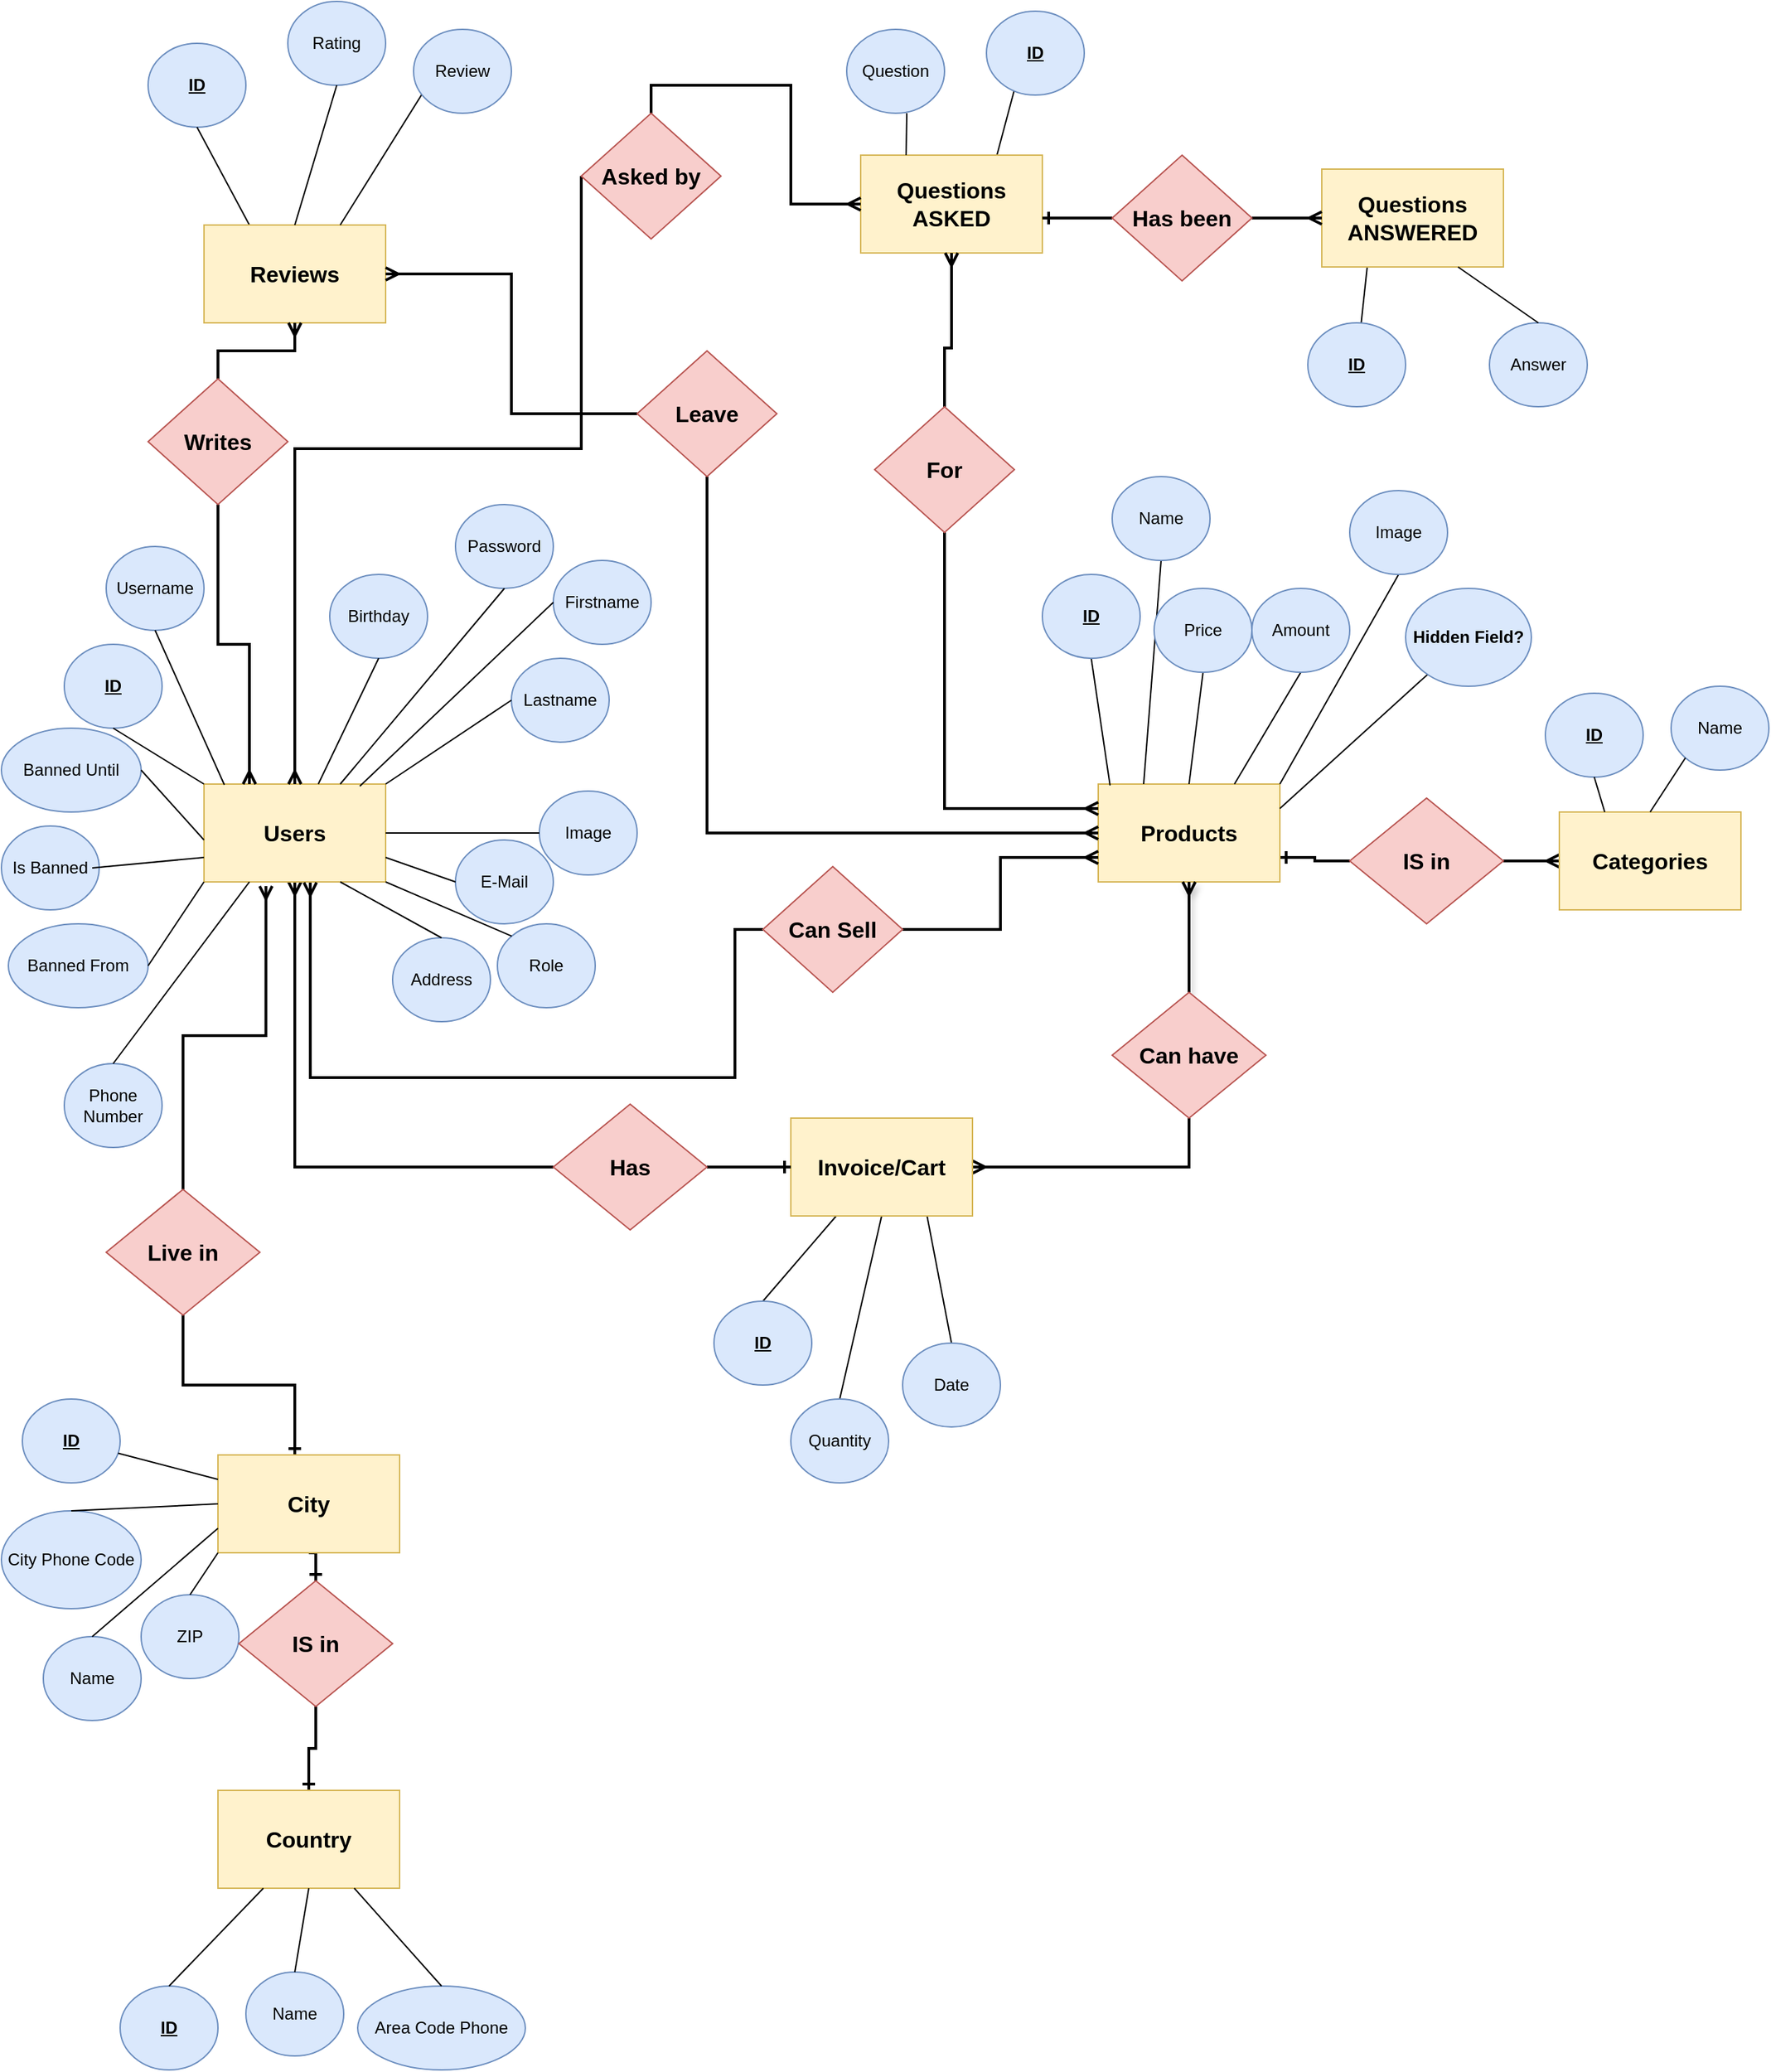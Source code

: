 <mxfile version="14.9.4" type="device"><diagram id="OfdsopJOE1xYQ-de63HS" name="Page-1"><mxGraphModel dx="1185" dy="1492" grid="1" gridSize="10" guides="1" tooltips="1" connect="1" arrows="1" fold="1" page="1" pageScale="1" pageWidth="1169" pageHeight="827" math="0" shadow="0"><root><mxCell id="0"/><mxCell id="1" parent="0"/><mxCell id="WjGkY8OrTA2RyoH319nx-94" style="edgeStyle=orthogonalEdgeStyle;rounded=0;orthogonalLoop=1;jettySize=auto;html=1;exitX=0.5;exitY=1;exitDx=0;exitDy=0;entryX=0;entryY=0.5;entryDx=0;entryDy=0;endArrow=none;endFill=0;strokeWidth=2;shadow=0;startArrow=ERmany;startFill=0;" edge="1" parent="1" source="WjGkY8OrTA2RyoH319nx-1" target="WjGkY8OrTA2RyoH319nx-93"><mxGeometry relative="1" as="geometry"/></mxCell><mxCell id="WjGkY8OrTA2RyoH319nx-1" value="&lt;b&gt;&lt;font style=&quot;font-size: 16px&quot;&gt;Users&lt;/font&gt;&lt;/b&gt;" style="whiteSpace=wrap;html=1;align=center;fillColor=#fff2cc;strokeColor=#d6b656;" vertex="1" parent="1"><mxGeometry x="150" y="140" width="130" height="70" as="geometry"/></mxCell><mxCell id="WjGkY8OrTA2RyoH319nx-2" value="&lt;u&gt;&lt;b&gt;ID&lt;/b&gt;&lt;/u&gt;" style="ellipse;whiteSpace=wrap;html=1;align=center;fillColor=#dae8fc;strokeColor=#6c8ebf;" vertex="1" parent="1"><mxGeometry x="50" y="40" width="70" height="60" as="geometry"/></mxCell><mxCell id="WjGkY8OrTA2RyoH319nx-3" value="Username" style="ellipse;whiteSpace=wrap;html=1;align=center;fillColor=#dae8fc;strokeColor=#6c8ebf;" vertex="1" parent="1"><mxGeometry x="80" y="-30" width="70" height="60" as="geometry"/></mxCell><mxCell id="WjGkY8OrTA2RyoH319nx-4" value="Firstname" style="ellipse;whiteSpace=wrap;html=1;align=center;fillColor=#dae8fc;strokeColor=#6c8ebf;" vertex="1" parent="1"><mxGeometry x="400" y="-20" width="70" height="60" as="geometry"/></mxCell><mxCell id="WjGkY8OrTA2RyoH319nx-5" value="Lastname" style="ellipse;whiteSpace=wrap;html=1;align=center;fillColor=#dae8fc;strokeColor=#6c8ebf;" vertex="1" parent="1"><mxGeometry x="370" y="50" width="70" height="60" as="geometry"/></mxCell><mxCell id="WjGkY8OrTA2RyoH319nx-6" value="Image" style="ellipse;whiteSpace=wrap;html=1;align=center;fillColor=#dae8fc;strokeColor=#6c8ebf;" vertex="1" parent="1"><mxGeometry x="390" y="145" width="70" height="60" as="geometry"/></mxCell><mxCell id="WjGkY8OrTA2RyoH319nx-7" value="E-Mail" style="ellipse;whiteSpace=wrap;html=1;align=center;fillColor=#dae8fc;strokeColor=#6c8ebf;" vertex="1" parent="1"><mxGeometry x="330" y="180" width="70" height="60" as="geometry"/></mxCell><mxCell id="WjGkY8OrTA2RyoH319nx-8" value="Password" style="ellipse;whiteSpace=wrap;html=1;align=center;fillColor=#dae8fc;strokeColor=#6c8ebf;" vertex="1" parent="1"><mxGeometry x="330" y="-60" width="70" height="60" as="geometry"/></mxCell><mxCell id="WjGkY8OrTA2RyoH319nx-9" value="Role" style="ellipse;whiteSpace=wrap;html=1;align=center;fillColor=#dae8fc;strokeColor=#6c8ebf;" vertex="1" parent="1"><mxGeometry x="360" y="240" width="70" height="60" as="geometry"/></mxCell><mxCell id="WjGkY8OrTA2RyoH319nx-10" value="Address" style="ellipse;whiteSpace=wrap;html=1;align=center;fillColor=#dae8fc;strokeColor=#6c8ebf;" vertex="1" parent="1"><mxGeometry x="285" y="250" width="70" height="60" as="geometry"/></mxCell><mxCell id="WjGkY8OrTA2RyoH319nx-12" value="Phone Number" style="ellipse;whiteSpace=wrap;html=1;align=center;fillColor=#dae8fc;strokeColor=#6c8ebf;" vertex="1" parent="1"><mxGeometry x="50" y="340" width="70" height="60" as="geometry"/></mxCell><mxCell id="WjGkY8OrTA2RyoH319nx-13" value="Is Banned" style="ellipse;whiteSpace=wrap;html=1;align=center;fillColor=#dae8fc;strokeColor=#6c8ebf;" vertex="1" parent="1"><mxGeometry x="5" y="170" width="70" height="60" as="geometry"/></mxCell><mxCell id="WjGkY8OrTA2RyoH319nx-14" value="Banned From" style="ellipse;whiteSpace=wrap;html=1;align=center;fillColor=#dae8fc;strokeColor=#6c8ebf;" vertex="1" parent="1"><mxGeometry x="10" y="240" width="100" height="60" as="geometry"/></mxCell><mxCell id="WjGkY8OrTA2RyoH319nx-15" value="Banned Until" style="ellipse;whiteSpace=wrap;html=1;align=center;fillColor=#dae8fc;strokeColor=#6c8ebf;" vertex="1" parent="1"><mxGeometry x="5" y="100" width="100" height="60" as="geometry"/></mxCell><mxCell id="WjGkY8OrTA2RyoH319nx-17" value="" style="endArrow=none;html=1;entryX=0.5;entryY=1;entryDx=0;entryDy=0;exitX=0;exitY=0;exitDx=0;exitDy=0;" edge="1" parent="1" source="WjGkY8OrTA2RyoH319nx-1" target="WjGkY8OrTA2RyoH319nx-2"><mxGeometry width="50" height="50" relative="1" as="geometry"><mxPoint x="60" y="200" as="sourcePoint"/><mxPoint x="110" y="150" as="targetPoint"/></mxGeometry></mxCell><mxCell id="WjGkY8OrTA2RyoH319nx-19" value="" style="endArrow=none;html=1;entryX=0.75;entryY=1;entryDx=0;entryDy=0;exitX=0.5;exitY=0;exitDx=0;exitDy=0;" edge="1" parent="1" source="WjGkY8OrTA2RyoH319nx-10" target="WjGkY8OrTA2RyoH319nx-1"><mxGeometry width="50" height="50" relative="1" as="geometry"><mxPoint x="170" y="160" as="sourcePoint"/><mxPoint x="105" y="120" as="targetPoint"/></mxGeometry></mxCell><mxCell id="WjGkY8OrTA2RyoH319nx-20" value="" style="endArrow=none;html=1;entryX=1;entryY=1;entryDx=0;entryDy=0;exitX=0;exitY=0;exitDx=0;exitDy=0;" edge="1" parent="1" source="WjGkY8OrTA2RyoH319nx-9" target="WjGkY8OrTA2RyoH319nx-1"><mxGeometry width="50" height="50" relative="1" as="geometry"><mxPoint x="180" y="170" as="sourcePoint"/><mxPoint x="115" y="130" as="targetPoint"/></mxGeometry></mxCell><mxCell id="WjGkY8OrTA2RyoH319nx-21" value="" style="endArrow=none;html=1;entryX=1;entryY=0.75;entryDx=0;entryDy=0;exitX=0;exitY=0.5;exitDx=0;exitDy=0;" edge="1" parent="1" source="WjGkY8OrTA2RyoH319nx-7" target="WjGkY8OrTA2RyoH319nx-1"><mxGeometry width="50" height="50" relative="1" as="geometry"><mxPoint x="190" y="180" as="sourcePoint"/><mxPoint x="125" y="140" as="targetPoint"/></mxGeometry></mxCell><mxCell id="WjGkY8OrTA2RyoH319nx-22" value="" style="endArrow=none;html=1;entryX=1;entryY=0.5;entryDx=0;entryDy=0;exitX=0;exitY=0.5;exitDx=0;exitDy=0;" edge="1" parent="1" source="WjGkY8OrTA2RyoH319nx-6" target="WjGkY8OrTA2RyoH319nx-1"><mxGeometry width="50" height="50" relative="1" as="geometry"><mxPoint x="500" y="210" as="sourcePoint"/><mxPoint x="135" y="150" as="targetPoint"/></mxGeometry></mxCell><mxCell id="WjGkY8OrTA2RyoH319nx-23" value="" style="endArrow=none;html=1;entryX=0;entryY=0.75;entryDx=0;entryDy=0;" edge="1" parent="1" target="WjGkY8OrTA2RyoH319nx-1"><mxGeometry width="50" height="50" relative="1" as="geometry"><mxPoint x="70" y="200" as="sourcePoint"/><mxPoint x="300" y="210" as="targetPoint"/></mxGeometry></mxCell><mxCell id="WjGkY8OrTA2RyoH319nx-24" value="" style="endArrow=none;html=1;entryX=1;entryY=0;entryDx=0;entryDy=0;exitX=0;exitY=0.5;exitDx=0;exitDy=0;" edge="1" parent="1" source="WjGkY8OrTA2RyoH319nx-5" target="WjGkY8OrTA2RyoH319nx-1"><mxGeometry width="50" height="50" relative="1" as="geometry"><mxPoint x="220" y="210" as="sourcePoint"/><mxPoint x="155" y="170" as="targetPoint"/></mxGeometry></mxCell><mxCell id="WjGkY8OrTA2RyoH319nx-25" value="" style="endArrow=none;html=1;entryX=0.858;entryY=0.021;entryDx=0;entryDy=0;exitX=0;exitY=0.5;exitDx=0;exitDy=0;entryPerimeter=0;" edge="1" parent="1" source="WjGkY8OrTA2RyoH319nx-4" target="WjGkY8OrTA2RyoH319nx-1"><mxGeometry width="50" height="50" relative="1" as="geometry"><mxPoint x="407.5" y="120" as="sourcePoint"/><mxPoint x="342.5" y="80" as="targetPoint"/></mxGeometry></mxCell><mxCell id="WjGkY8OrTA2RyoH319nx-26" value="" style="endArrow=none;html=1;entryX=0.5;entryY=1;entryDx=0;entryDy=0;exitX=0.75;exitY=0;exitDx=0;exitDy=0;" edge="1" parent="1" source="WjGkY8OrTA2RyoH319nx-1" target="WjGkY8OrTA2RyoH319nx-8"><mxGeometry width="50" height="50" relative="1" as="geometry"><mxPoint x="337.5" y="120" as="sourcePoint"/><mxPoint x="272.5" y="80" as="targetPoint"/></mxGeometry></mxCell><mxCell id="WjGkY8OrTA2RyoH319nx-27" value="" style="endArrow=none;html=1;exitX=0.112;exitY=0.007;exitDx=0;exitDy=0;entryX=0.5;entryY=1;entryDx=0;entryDy=0;exitPerimeter=0;" edge="1" parent="1" source="WjGkY8OrTA2RyoH319nx-1" target="WjGkY8OrTA2RyoH319nx-3"><mxGeometry width="50" height="50" relative="1" as="geometry"><mxPoint x="265" y="120" as="sourcePoint"/><mxPoint x="200" y="80" as="targetPoint"/></mxGeometry></mxCell><mxCell id="WjGkY8OrTA2RyoH319nx-29" value="" style="endArrow=none;html=1;entryX=1;entryY=0.5;entryDx=0;entryDy=0;" edge="1" parent="1" target="WjGkY8OrTA2RyoH319nx-15"><mxGeometry width="50" height="50" relative="1" as="geometry"><mxPoint x="150" y="180" as="sourcePoint"/><mxPoint x="115" y="130" as="targetPoint"/></mxGeometry></mxCell><mxCell id="WjGkY8OrTA2RyoH319nx-30" value="" style="endArrow=none;html=1;entryX=1;entryY=0.5;entryDx=0;entryDy=0;exitX=0;exitY=1;exitDx=0;exitDy=0;" edge="1" parent="1" source="WjGkY8OrTA2RyoH319nx-1" target="WjGkY8OrTA2RyoH319nx-14"><mxGeometry width="50" height="50" relative="1" as="geometry"><mxPoint x="190" y="180" as="sourcePoint"/><mxPoint x="125" y="140" as="targetPoint"/></mxGeometry></mxCell><mxCell id="WjGkY8OrTA2RyoH319nx-31" value="" style="endArrow=none;html=1;entryX=0.25;entryY=1;entryDx=0;entryDy=0;exitX=0.5;exitY=0;exitDx=0;exitDy=0;" edge="1" parent="1" source="WjGkY8OrTA2RyoH319nx-12" target="WjGkY8OrTA2RyoH319nx-1"><mxGeometry width="50" height="50" relative="1" as="geometry"><mxPoint x="200" y="190" as="sourcePoint"/><mxPoint x="135" y="150" as="targetPoint"/></mxGeometry></mxCell><mxCell id="WjGkY8OrTA2RyoH319nx-35" style="edgeStyle=orthogonalEdgeStyle;rounded=0;orthogonalLoop=1;jettySize=auto;html=1;exitX=0.5;exitY=0;exitDx=0;exitDy=0;entryX=0.341;entryY=1.043;entryDx=0;entryDy=0;endArrow=ERmany;endFill=0;strokeWidth=2;entryPerimeter=0;" edge="1" parent="1" source="WjGkY8OrTA2RyoH319nx-33" target="WjGkY8OrTA2RyoH319nx-1"><mxGeometry relative="1" as="geometry"/></mxCell><mxCell id="WjGkY8OrTA2RyoH319nx-37" style="edgeStyle=orthogonalEdgeStyle;rounded=0;orthogonalLoop=1;jettySize=auto;html=1;exitX=0.5;exitY=1;exitDx=0;exitDy=0;entryX=0.423;entryY=0;entryDx=0;entryDy=0;entryPerimeter=0;endArrow=ERone;endFill=0;strokeWidth=2;" edge="1" parent="1" source="WjGkY8OrTA2RyoH319nx-33" target="WjGkY8OrTA2RyoH319nx-36"><mxGeometry relative="1" as="geometry"/></mxCell><mxCell id="WjGkY8OrTA2RyoH319nx-33" value="&lt;b&gt;&lt;font style=&quot;font-size: 16px&quot;&gt;Live in&lt;/font&gt;&lt;/b&gt;" style="rhombus;whiteSpace=wrap;html=1;fillColor=#f8cecc;strokeColor=#b85450;" vertex="1" parent="1"><mxGeometry x="80" y="430" width="110" height="90" as="geometry"/></mxCell><mxCell id="WjGkY8OrTA2RyoH319nx-48" style="edgeStyle=orthogonalEdgeStyle;rounded=0;orthogonalLoop=1;jettySize=auto;html=1;exitX=0.5;exitY=1;exitDx=0;exitDy=0;endArrow=ERone;endFill=0;strokeWidth=2;entryX=0.5;entryY=0;entryDx=0;entryDy=0;" edge="1" parent="1" source="WjGkY8OrTA2RyoH319nx-36" target="WjGkY8OrTA2RyoH319nx-46"><mxGeometry relative="1" as="geometry"><mxPoint x="305" y="750" as="targetPoint"/></mxGeometry></mxCell><mxCell id="WjGkY8OrTA2RyoH319nx-36" value="&lt;b&gt;&lt;font style=&quot;font-size: 16px&quot;&gt;City&lt;/font&gt;&lt;/b&gt;" style="whiteSpace=wrap;html=1;align=center;fillColor=#fff2cc;strokeColor=#d6b656;" vertex="1" parent="1"><mxGeometry x="160" y="620" width="130" height="70" as="geometry"/></mxCell><mxCell id="WjGkY8OrTA2RyoH319nx-38" value="&lt;u&gt;&lt;b&gt;ID&lt;/b&gt;&lt;/u&gt;" style="ellipse;whiteSpace=wrap;html=1;align=center;fillColor=#dae8fc;strokeColor=#6c8ebf;" vertex="1" parent="1"><mxGeometry x="20" y="580" width="70" height="60" as="geometry"/></mxCell><mxCell id="WjGkY8OrTA2RyoH319nx-39" value="Name" style="ellipse;whiteSpace=wrap;html=1;align=center;fillColor=#dae8fc;strokeColor=#6c8ebf;" vertex="1" parent="1"><mxGeometry x="35" y="750" width="70" height="60" as="geometry"/></mxCell><mxCell id="WjGkY8OrTA2RyoH319nx-40" value="ZIP" style="ellipse;whiteSpace=wrap;html=1;align=center;fillColor=#dae8fc;strokeColor=#6c8ebf;" vertex="1" parent="1"><mxGeometry x="105" y="720" width="70" height="60" as="geometry"/></mxCell><mxCell id="WjGkY8OrTA2RyoH319nx-42" value="" style="endArrow=none;html=1;exitX=0;exitY=0.25;exitDx=0;exitDy=0;" edge="1" parent="1" source="WjGkY8OrTA2RyoH319nx-36" target="WjGkY8OrTA2RyoH319nx-38"><mxGeometry width="50" height="50" relative="1" as="geometry"><mxPoint x="135" y="300" as="sourcePoint"/><mxPoint x="197.609" y="220" as="targetPoint"/></mxGeometry></mxCell><mxCell id="WjGkY8OrTA2RyoH319nx-44" value="" style="endArrow=none;html=1;exitX=0;exitY=0.75;exitDx=0;exitDy=0;entryX=0.5;entryY=0;entryDx=0;entryDy=0;" edge="1" parent="1" source="WjGkY8OrTA2RyoH319nx-36" target="WjGkY8OrTA2RyoH319nx-39"><mxGeometry width="50" height="50" relative="1" as="geometry"><mxPoint x="170" y="682.5" as="sourcePoint"/><mxPoint x="105" y="710" as="targetPoint"/></mxGeometry></mxCell><mxCell id="WjGkY8OrTA2RyoH319nx-45" value="" style="endArrow=none;html=1;exitX=0;exitY=1;exitDx=0;exitDy=0;entryX=0.5;entryY=0;entryDx=0;entryDy=0;" edge="1" parent="1" source="WjGkY8OrTA2RyoH319nx-36" target="WjGkY8OrTA2RyoH319nx-40"><mxGeometry width="50" height="50" relative="1" as="geometry"><mxPoint x="202.5" y="700" as="sourcePoint"/><mxPoint x="205" y="760" as="targetPoint"/></mxGeometry></mxCell><mxCell id="WjGkY8OrTA2RyoH319nx-49" style="edgeStyle=orthogonalEdgeStyle;rounded=0;orthogonalLoop=1;jettySize=auto;html=1;exitX=0.5;exitY=1;exitDx=0;exitDy=0;endArrow=ERone;endFill=0;strokeWidth=2;" edge="1" parent="1" source="WjGkY8OrTA2RyoH319nx-46" target="WjGkY8OrTA2RyoH319nx-47"><mxGeometry relative="1" as="geometry"/></mxCell><mxCell id="WjGkY8OrTA2RyoH319nx-46" value="&lt;b&gt;&lt;font style=&quot;font-size: 16px&quot;&gt;IS in&lt;/font&gt;&lt;/b&gt;" style="rhombus;whiteSpace=wrap;html=1;fillColor=#f8cecc;strokeColor=#b85450;" vertex="1" parent="1"><mxGeometry x="175" y="710" width="110" height="90" as="geometry"/></mxCell><mxCell id="WjGkY8OrTA2RyoH319nx-57" value="City Phone Code" style="ellipse;whiteSpace=wrap;html=1;align=center;fillColor=#dae8fc;strokeColor=#6c8ebf;" vertex="1" parent="1"><mxGeometry x="5" y="660" width="100" height="70" as="geometry"/></mxCell><mxCell id="WjGkY8OrTA2RyoH319nx-58" value="" style="endArrow=none;html=1;exitX=0;exitY=0.5;exitDx=0;exitDy=0;entryX=0.5;entryY=0;entryDx=0;entryDy=0;" edge="1" parent="1" source="WjGkY8OrTA2RyoH319nx-36" target="WjGkY8OrTA2RyoH319nx-57"><mxGeometry width="50" height="50" relative="1" as="geometry"><mxPoint x="170" y="682.5" as="sourcePoint"/><mxPoint x="65" y="720" as="targetPoint"/></mxGeometry></mxCell><mxCell id="WjGkY8OrTA2RyoH319nx-82" style="edgeStyle=orthogonalEdgeStyle;rounded=0;orthogonalLoop=1;jettySize=auto;html=1;entryX=0;entryY=0.5;entryDx=0;entryDy=0;endArrow=none;endFill=0;strokeWidth=2;exitX=1;exitY=0.75;exitDx=0;exitDy=0;startArrow=ERone;startFill=0;" edge="1" parent="1" source="WjGkY8OrTA2RyoH319nx-59" target="WjGkY8OrTA2RyoH319nx-81"><mxGeometry relative="1" as="geometry"/></mxCell><mxCell id="WjGkY8OrTA2RyoH319nx-59" value="&lt;b&gt;&lt;font style=&quot;font-size: 16px&quot;&gt;Products&lt;/font&gt;&lt;/b&gt;" style="whiteSpace=wrap;html=1;align=center;fillColor=#fff2cc;strokeColor=#d6b656;" vertex="1" parent="1"><mxGeometry x="790" y="140" width="130" height="70" as="geometry"/></mxCell><mxCell id="WjGkY8OrTA2RyoH319nx-62" value="" style="endArrow=none;html=1;entryX=1;entryY=0.25;entryDx=0;entryDy=0;" edge="1" parent="1" source="WjGkY8OrTA2RyoH319nx-73" target="WjGkY8OrTA2RyoH319nx-59"><mxGeometry width="50" height="50" relative="1" as="geometry"><mxPoint x="690" y="330" as="sourcePoint"/><mxPoint x="592.5" y="230" as="targetPoint"/></mxGeometry></mxCell><mxCell id="WjGkY8OrTA2RyoH319nx-63" value="" style="endArrow=none;html=1;entryX=1;entryY=0;entryDx=0;entryDy=0;exitX=0.5;exitY=1;exitDx=0;exitDy=0;" edge="1" parent="1" source="WjGkY8OrTA2RyoH319nx-70" target="WjGkY8OrTA2RyoH319nx-59"><mxGeometry width="50" height="50" relative="1" as="geometry"><mxPoint x="703.75" y="320" as="sourcePoint"/><mxPoint x="606.25" y="220" as="targetPoint"/></mxGeometry></mxCell><mxCell id="WjGkY8OrTA2RyoH319nx-64" value="" style="endArrow=none;html=1;entryX=0.5;entryY=1;entryDx=0;entryDy=0;exitX=0.75;exitY=0;exitDx=0;exitDy=0;" edge="1" parent="1" source="WjGkY8OrTA2RyoH319nx-59" target="WjGkY8OrTA2RyoH319nx-71"><mxGeometry width="50" height="50" relative="1" as="geometry"><mxPoint x="717.5" y="305" as="sourcePoint"/><mxPoint x="620" y="205" as="targetPoint"/></mxGeometry></mxCell><mxCell id="WjGkY8OrTA2RyoH319nx-65" value="" style="endArrow=none;html=1;entryX=0.5;entryY=1;entryDx=0;entryDy=0;exitX=0.065;exitY=0.014;exitDx=0;exitDy=0;exitPerimeter=0;" edge="1" parent="1" source="WjGkY8OrTA2RyoH319nx-59" target="WjGkY8OrTA2RyoH319nx-68"><mxGeometry width="50" height="50" relative="1" as="geometry"><mxPoint x="757.5" y="270" as="sourcePoint"/><mxPoint x="660" y="170" as="targetPoint"/></mxGeometry></mxCell><mxCell id="WjGkY8OrTA2RyoH319nx-66" value="" style="endArrow=none;html=1;entryX=0.5;entryY=1;entryDx=0;entryDy=0;exitX=0.25;exitY=0;exitDx=0;exitDy=0;" edge="1" parent="1" source="WjGkY8OrTA2RyoH319nx-59" target="WjGkY8OrTA2RyoH319nx-69"><mxGeometry width="50" height="50" relative="1" as="geometry"><mxPoint x="703.75" y="240" as="sourcePoint"/><mxPoint x="606.25" y="140" as="targetPoint"/></mxGeometry></mxCell><mxCell id="WjGkY8OrTA2RyoH319nx-67" value="" style="endArrow=none;html=1;entryX=0.5;entryY=1;entryDx=0;entryDy=0;exitX=0.5;exitY=0;exitDx=0;exitDy=0;" edge="1" parent="1" source="WjGkY8OrTA2RyoH319nx-59" target="WjGkY8OrTA2RyoH319nx-72"><mxGeometry width="50" height="50" relative="1" as="geometry"><mxPoint x="703.75" y="270" as="sourcePoint"/><mxPoint x="606.25" y="170" as="targetPoint"/></mxGeometry></mxCell><mxCell id="WjGkY8OrTA2RyoH319nx-68" value="&lt;u&gt;&lt;b&gt;ID&lt;/b&gt;&lt;/u&gt;" style="ellipse;whiteSpace=wrap;html=1;align=center;fillColor=#dae8fc;strokeColor=#6c8ebf;" vertex="1" parent="1"><mxGeometry x="750" y="-10" width="70" height="60" as="geometry"/></mxCell><mxCell id="WjGkY8OrTA2RyoH319nx-69" value="Name" style="ellipse;whiteSpace=wrap;html=1;align=center;fillColor=#dae8fc;strokeColor=#6c8ebf;" vertex="1" parent="1"><mxGeometry x="800" y="-80" width="70" height="60" as="geometry"/></mxCell><mxCell id="WjGkY8OrTA2RyoH319nx-70" value="Image" style="ellipse;whiteSpace=wrap;html=1;align=center;fillColor=#dae8fc;strokeColor=#6c8ebf;" vertex="1" parent="1"><mxGeometry x="970" y="-70" width="70" height="60" as="geometry"/></mxCell><mxCell id="WjGkY8OrTA2RyoH319nx-71" value="Amount" style="ellipse;whiteSpace=wrap;html=1;align=center;fillColor=#dae8fc;strokeColor=#6c8ebf;" vertex="1" parent="1"><mxGeometry x="900" width="70" height="60" as="geometry"/></mxCell><mxCell id="WjGkY8OrTA2RyoH319nx-72" value="Price" style="ellipse;whiteSpace=wrap;html=1;align=center;fillColor=#dae8fc;strokeColor=#6c8ebf;" vertex="1" parent="1"><mxGeometry x="830" width="70" height="60" as="geometry"/></mxCell><mxCell id="WjGkY8OrTA2RyoH319nx-73" value="&lt;b&gt;Hidden Field?&lt;/b&gt;" style="ellipse;whiteSpace=wrap;html=1;align=center;fillColor=#dae8fc;strokeColor=#6c8ebf;" vertex="1" parent="1"><mxGeometry x="1010" width="90" height="70" as="geometry"/></mxCell><mxCell id="WjGkY8OrTA2RyoH319nx-77" value="" style="endArrow=none;html=1;entryX=0.75;entryY=1;entryDx=0;entryDy=0;exitX=0.5;exitY=0;exitDx=0;exitDy=0;" edge="1" parent="1" source="WjGkY8OrTA2RyoH319nx-89" target="WjGkY8OrTA2RyoH319nx-86"><mxGeometry width="50" height="50" relative="1" as="geometry"><mxPoint x="637.5" y="600" as="sourcePoint"/><mxPoint x="540" y="500" as="targetPoint"/></mxGeometry></mxCell><mxCell id="WjGkY8OrTA2RyoH319nx-78" value="" style="endArrow=none;html=1;entryX=0.5;entryY=1;entryDx=0;entryDy=0;exitX=0.5;exitY=0;exitDx=0;exitDy=0;" edge="1" parent="1" source="WjGkY8OrTA2RyoH319nx-88" target="WjGkY8OrTA2RyoH319nx-86"><mxGeometry width="50" height="50" relative="1" as="geometry"><mxPoint x="653.75" y="550" as="sourcePoint"/><mxPoint x="556.25" y="450" as="targetPoint"/></mxGeometry></mxCell><mxCell id="WjGkY8OrTA2RyoH319nx-80" value="" style="endArrow=none;html=1;exitX=0.5;exitY=0;exitDx=0;exitDy=0;entryX=0.25;entryY=1;entryDx=0;entryDy=0;" edge="1" parent="1" source="WjGkY8OrTA2RyoH319nx-87" target="WjGkY8OrTA2RyoH319nx-86"><mxGeometry width="50" height="50" relative="1" as="geometry"><mxPoint x="597.5" y="580" as="sourcePoint"/><mxPoint x="570" y="700" as="targetPoint"/></mxGeometry></mxCell><mxCell id="WjGkY8OrTA2RyoH319nx-85" style="edgeStyle=orthogonalEdgeStyle;rounded=0;orthogonalLoop=1;jettySize=auto;html=1;exitX=1;exitY=0.5;exitDx=0;exitDy=0;entryX=0;entryY=0.5;entryDx=0;entryDy=0;endArrow=ERmany;endFill=0;strokeWidth=2;" edge="1" parent="1" source="WjGkY8OrTA2RyoH319nx-81" target="WjGkY8OrTA2RyoH319nx-74"><mxGeometry relative="1" as="geometry"/></mxCell><mxCell id="WjGkY8OrTA2RyoH319nx-81" value="&lt;b&gt;&lt;font style=&quot;font-size: 16px&quot;&gt;IS in&lt;br&gt;&lt;/font&gt;&lt;/b&gt;" style="rhombus;whiteSpace=wrap;html=1;fillColor=#f8cecc;strokeColor=#b85450;" vertex="1" parent="1"><mxGeometry x="970" y="150" width="110" height="90" as="geometry"/></mxCell><mxCell id="WjGkY8OrTA2RyoH319nx-97" style="edgeStyle=orthogonalEdgeStyle;rounded=0;orthogonalLoop=1;jettySize=auto;html=1;exitX=1;exitY=0.5;exitDx=0;exitDy=0;entryX=0.5;entryY=1;entryDx=0;entryDy=0;shadow=0;startArrow=ERmany;startFill=0;endArrow=none;endFill=0;strokeWidth=2;" edge="1" parent="1" source="WjGkY8OrTA2RyoH319nx-86" target="WjGkY8OrTA2RyoH319nx-96"><mxGeometry relative="1" as="geometry"/></mxCell><mxCell id="WjGkY8OrTA2RyoH319nx-86" value="&lt;b&gt;&lt;font style=&quot;font-size: 16px&quot;&gt;Invoice/Cart&lt;/font&gt;&lt;/b&gt;" style="whiteSpace=wrap;html=1;align=center;fillColor=#fff2cc;strokeColor=#d6b656;" vertex="1" parent="1"><mxGeometry x="570" y="379" width="130" height="70" as="geometry"/></mxCell><mxCell id="WjGkY8OrTA2RyoH319nx-87" value="&lt;u&gt;&lt;b&gt;ID&lt;/b&gt;&lt;/u&gt;" style="ellipse;whiteSpace=wrap;html=1;align=center;fillColor=#dae8fc;strokeColor=#6c8ebf;" vertex="1" parent="1"><mxGeometry x="515" y="510" width="70" height="60" as="geometry"/></mxCell><mxCell id="WjGkY8OrTA2RyoH319nx-88" value="Quantity" style="ellipse;whiteSpace=wrap;html=1;align=center;fillColor=#dae8fc;strokeColor=#6c8ebf;" vertex="1" parent="1"><mxGeometry x="570" y="580" width="70" height="60" as="geometry"/></mxCell><mxCell id="WjGkY8OrTA2RyoH319nx-89" value="Date" style="ellipse;whiteSpace=wrap;html=1;align=center;fillColor=#dae8fc;strokeColor=#6c8ebf;" vertex="1" parent="1"><mxGeometry x="650" y="540" width="70" height="60" as="geometry"/></mxCell><mxCell id="WjGkY8OrTA2RyoH319nx-91" value="" style="group" vertex="1" connectable="0" parent="1"><mxGeometry x="90" y="860" width="290" height="200" as="geometry"/></mxCell><mxCell id="WjGkY8OrTA2RyoH319nx-47" value="&lt;b&gt;&lt;font style=&quot;font-size: 16px&quot;&gt;Country&lt;/font&gt;&lt;/b&gt;" style="whiteSpace=wrap;html=1;align=center;fillColor=#fff2cc;strokeColor=#d6b656;" vertex="1" parent="WjGkY8OrTA2RyoH319nx-91"><mxGeometry x="70" width="130" height="70" as="geometry"/></mxCell><mxCell id="WjGkY8OrTA2RyoH319nx-50" value="&lt;u&gt;&lt;b&gt;ID&lt;/b&gt;&lt;/u&gt;" style="ellipse;whiteSpace=wrap;html=1;align=center;fillColor=#dae8fc;strokeColor=#6c8ebf;" vertex="1" parent="WjGkY8OrTA2RyoH319nx-91"><mxGeometry y="140" width="70" height="60" as="geometry"/></mxCell><mxCell id="WjGkY8OrTA2RyoH319nx-51" value="Name" style="ellipse;whiteSpace=wrap;html=1;align=center;fillColor=#dae8fc;strokeColor=#6c8ebf;" vertex="1" parent="WjGkY8OrTA2RyoH319nx-91"><mxGeometry x="90" y="130" width="70" height="60" as="geometry"/></mxCell><mxCell id="WjGkY8OrTA2RyoH319nx-53" value="Area Code Phone" style="ellipse;whiteSpace=wrap;html=1;align=center;fillColor=#dae8fc;strokeColor=#6c8ebf;" vertex="1" parent="WjGkY8OrTA2RyoH319nx-91"><mxGeometry x="170" y="140" width="120" height="60" as="geometry"/></mxCell><mxCell id="WjGkY8OrTA2RyoH319nx-54" value="" style="endArrow=none;html=1;exitX=0.25;exitY=1;exitDx=0;exitDy=0;entryX=0.5;entryY=0;entryDx=0;entryDy=0;" edge="1" parent="WjGkY8OrTA2RyoH319nx-91" source="WjGkY8OrTA2RyoH319nx-47" target="WjGkY8OrTA2RyoH319nx-50"><mxGeometry width="50" height="50" relative="1" as="geometry"><mxPoint x="-262.5" y="80" as="sourcePoint"/><mxPoint x="-215" y="140" as="targetPoint"/></mxGeometry></mxCell><mxCell id="WjGkY8OrTA2RyoH319nx-55" value="" style="endArrow=none;html=1;exitX=0.5;exitY=1;exitDx=0;exitDy=0;" edge="1" parent="WjGkY8OrTA2RyoH319nx-91" source="WjGkY8OrTA2RyoH319nx-47"><mxGeometry width="50" height="50" relative="1" as="geometry"><mxPoint x="112.5" y="80" as="sourcePoint"/><mxPoint x="125" y="130" as="targetPoint"/></mxGeometry></mxCell><mxCell id="WjGkY8OrTA2RyoH319nx-56" value="" style="endArrow=none;html=1;exitX=0.75;exitY=1;exitDx=0;exitDy=0;entryX=0.5;entryY=0;entryDx=0;entryDy=0;" edge="1" parent="WjGkY8OrTA2RyoH319nx-91" source="WjGkY8OrTA2RyoH319nx-47" target="WjGkY8OrTA2RyoH319nx-53"><mxGeometry width="50" height="50" relative="1" as="geometry"><mxPoint x="145" y="80" as="sourcePoint"/><mxPoint x="135" y="140" as="targetPoint"/></mxGeometry></mxCell><mxCell id="WjGkY8OrTA2RyoH319nx-92" value="" style="group" vertex="1" connectable="0" parent="1"><mxGeometry x="1110" y="70" width="160" height="160" as="geometry"/></mxCell><mxCell id="WjGkY8OrTA2RyoH319nx-75" value="&lt;u&gt;&lt;b&gt;ID&lt;/b&gt;&lt;/u&gt;" style="ellipse;whiteSpace=wrap;html=1;align=center;fillColor=#dae8fc;strokeColor=#6c8ebf;" vertex="1" parent="WjGkY8OrTA2RyoH319nx-92"><mxGeometry y="5" width="70" height="60" as="geometry"/></mxCell><mxCell id="WjGkY8OrTA2RyoH319nx-76" value="Name" style="ellipse;whiteSpace=wrap;html=1;align=center;fillColor=#dae8fc;strokeColor=#6c8ebf;" vertex="1" parent="WjGkY8OrTA2RyoH319nx-92"><mxGeometry x="90" width="70" height="60" as="geometry"/></mxCell><mxCell id="WjGkY8OrTA2RyoH319nx-74" value="&lt;b&gt;&lt;font style=&quot;font-size: 16px&quot;&gt;Categories&lt;/font&gt;&lt;/b&gt;" style="whiteSpace=wrap;html=1;align=center;fillColor=#fff2cc;strokeColor=#d6b656;" vertex="1" parent="WjGkY8OrTA2RyoH319nx-92"><mxGeometry x="10" y="90" width="130" height="70" as="geometry"/></mxCell><mxCell id="WjGkY8OrTA2RyoH319nx-60" value="" style="endArrow=none;html=1;entryX=0.25;entryY=0;entryDx=0;entryDy=0;exitX=0.5;exitY=1;exitDx=0;exitDy=0;" edge="1" parent="WjGkY8OrTA2RyoH319nx-92" source="WjGkY8OrTA2RyoH319nx-75" target="WjGkY8OrTA2RyoH319nx-74"><mxGeometry x="10" y="40" width="50" height="50" as="geometry"><mxPoint x="-122.5" y="40" as="sourcePoint"/><mxPoint x="-220" y="-60" as="targetPoint"/></mxGeometry></mxCell><mxCell id="WjGkY8OrTA2RyoH319nx-61" value="" style="endArrow=none;html=1;entryX=0.5;entryY=0;entryDx=0;entryDy=0;exitX=0;exitY=1;exitDx=0;exitDy=0;" edge="1" parent="WjGkY8OrTA2RyoH319nx-92" source="WjGkY8OrTA2RyoH319nx-76" target="WjGkY8OrTA2RyoH319nx-74"><mxGeometry x="10" y="40" width="50" height="50" as="geometry"><mxPoint x="-112.5" y="10" as="sourcePoint"/><mxPoint x="-210" y="-90" as="targetPoint"/></mxGeometry></mxCell><mxCell id="WjGkY8OrTA2RyoH319nx-95" style="edgeStyle=orthogonalEdgeStyle;rounded=0;orthogonalLoop=1;jettySize=auto;html=1;exitX=1;exitY=0.5;exitDx=0;exitDy=0;entryX=0;entryY=0.5;entryDx=0;entryDy=0;endArrow=ERone;endFill=0;strokeWidth=2;" edge="1" parent="1" source="WjGkY8OrTA2RyoH319nx-93" target="WjGkY8OrTA2RyoH319nx-86"><mxGeometry relative="1" as="geometry"/></mxCell><mxCell id="WjGkY8OrTA2RyoH319nx-93" value="&lt;b&gt;&lt;font style=&quot;font-size: 16px&quot;&gt;Has&lt;/font&gt;&lt;/b&gt;" style="rhombus;whiteSpace=wrap;html=1;fillColor=#f8cecc;strokeColor=#b85450;" vertex="1" parent="1"><mxGeometry x="400" y="369" width="110" height="90" as="geometry"/></mxCell><mxCell id="WjGkY8OrTA2RyoH319nx-98" style="edgeStyle=orthogonalEdgeStyle;rounded=0;orthogonalLoop=1;jettySize=auto;html=1;shadow=1;startArrow=none;startFill=0;endArrow=ERmany;endFill=0;strokeWidth=2;" edge="1" parent="1" source="WjGkY8OrTA2RyoH319nx-96" target="WjGkY8OrTA2RyoH319nx-59"><mxGeometry relative="1" as="geometry"/></mxCell><mxCell id="WjGkY8OrTA2RyoH319nx-96" value="&lt;span style=&quot;font-size: 16px&quot;&gt;&lt;b&gt;Can have&lt;/b&gt;&lt;/span&gt;" style="rhombus;whiteSpace=wrap;html=1;fillColor=#f8cecc;strokeColor=#b85450;" vertex="1" parent="1"><mxGeometry x="800" y="289" width="110" height="90" as="geometry"/></mxCell><mxCell id="WjGkY8OrTA2RyoH319nx-100" style="edgeStyle=orthogonalEdgeStyle;rounded=0;orthogonalLoop=1;jettySize=auto;html=1;exitX=1;exitY=0.5;exitDx=0;exitDy=0;entryX=0;entryY=0.75;entryDx=0;entryDy=0;shadow=0;startArrow=none;startFill=0;endArrow=ERmany;endFill=0;strokeWidth=2;" edge="1" parent="1" source="WjGkY8OrTA2RyoH319nx-99" target="WjGkY8OrTA2RyoH319nx-59"><mxGeometry relative="1" as="geometry"/></mxCell><mxCell id="WjGkY8OrTA2RyoH319nx-101" style="edgeStyle=orthogonalEdgeStyle;rounded=0;orthogonalLoop=1;jettySize=auto;html=1;exitX=0;exitY=0.5;exitDx=0;exitDy=0;entryX=0.585;entryY=1.007;entryDx=0;entryDy=0;entryPerimeter=0;shadow=0;startArrow=none;startFill=0;endArrow=ERmany;endFill=0;strokeWidth=2;" edge="1" parent="1" source="WjGkY8OrTA2RyoH319nx-99" target="WjGkY8OrTA2RyoH319nx-1"><mxGeometry relative="1" as="geometry"><Array as="points"><mxPoint x="530" y="350"/><mxPoint x="226" y="350"/></Array></mxGeometry></mxCell><mxCell id="WjGkY8OrTA2RyoH319nx-99" value="&lt;b&gt;&lt;font style=&quot;font-size: 16px&quot;&gt;Can Sell&lt;/font&gt;&lt;/b&gt;" style="rhombus;whiteSpace=wrap;html=1;fillColor=#f8cecc;strokeColor=#b85450;" vertex="1" parent="1"><mxGeometry x="550" y="199" width="100" height="90" as="geometry"/></mxCell><mxCell id="WjGkY8OrTA2RyoH319nx-105" value="" style="endArrow=none;html=1;entryX=0.25;entryY=1;entryDx=0;entryDy=0;" edge="1" parent="1" source="WjGkY8OrTA2RyoH319nx-118" target="WjGkY8OrTA2RyoH319nx-117"><mxGeometry width="50" height="50" relative="1" as="geometry"><mxPoint x="967.5" y="-50" as="sourcePoint"/><mxPoint x="870" y="-150" as="targetPoint"/></mxGeometry></mxCell><mxCell id="WjGkY8OrTA2RyoH319nx-108" value="" style="endArrow=none;html=1;entryX=0.5;entryY=0;entryDx=0;entryDy=0;exitX=0.75;exitY=0;exitDx=0;exitDy=0;" edge="1" parent="1" source="WjGkY8OrTA2RyoH319nx-116" target="WjGkY8OrTA2RyoH319nx-119"><mxGeometry width="50" height="50" relative="1" as="geometry"><mxPoint x="683.75" y="-30" as="sourcePoint"/><mxPoint x="586.25" y="-130" as="targetPoint"/></mxGeometry></mxCell><mxCell id="WjGkY8OrTA2RyoH319nx-103" value="&lt;u&gt;&lt;b&gt;ID&lt;/b&gt;&lt;/u&gt;" style="ellipse;whiteSpace=wrap;html=1;align=center;fillColor=#dae8fc;strokeColor=#6c8ebf;" vertex="1" parent="1"><mxGeometry x="110" y="-390" width="70" height="60" as="geometry"/></mxCell><mxCell id="WjGkY8OrTA2RyoH319nx-79" value="" style="endArrow=none;html=1;entryX=0.5;entryY=1;entryDx=0;entryDy=0;exitX=0.25;exitY=0;exitDx=0;exitDy=0;" edge="1" parent="1" source="WjGkY8OrTA2RyoH319nx-102" target="WjGkY8OrTA2RyoH319nx-103"><mxGeometry x="140" y="-300" width="50" height="50" as="geometry"><mxPoint x="-72.5" y="-895" as="sourcePoint"/><mxPoint x="-170" y="-995" as="targetPoint"/></mxGeometry></mxCell><mxCell id="WjGkY8OrTA2RyoH319nx-102" value="&lt;b&gt;&lt;font style=&quot;font-size: 16px&quot;&gt;Reviews&lt;br&gt;&lt;/font&gt;&lt;/b&gt;" style="whiteSpace=wrap;html=1;align=center;fillColor=#fff2cc;strokeColor=#d6b656;" vertex="1" parent="1"><mxGeometry x="150" y="-260" width="130" height="70" as="geometry"/></mxCell><mxCell id="WjGkY8OrTA2RyoH319nx-104" value="Rating" style="ellipse;whiteSpace=wrap;html=1;align=center;fillColor=#dae8fc;strokeColor=#6c8ebf;" vertex="1" parent="1"><mxGeometry x="210" y="-420" width="70" height="60" as="geometry"/></mxCell><mxCell id="WjGkY8OrTA2RyoH319nx-106" value="" style="endArrow=none;html=1;entryX=0.5;entryY=0;entryDx=0;entryDy=0;" edge="1" parent="1" target="WjGkY8OrTA2RyoH319nx-102"><mxGeometry x="180" y="-300" width="50" height="50" as="geometry"><mxPoint x="245" y="-360" as="sourcePoint"/><mxPoint x="350" y="-315" as="targetPoint"/></mxGeometry></mxCell><mxCell id="WjGkY8OrTA2RyoH319nx-107" value="" style="endArrow=none;html=1;entryX=0.75;entryY=0;entryDx=0;entryDy=0;exitX=0.5;exitY=0;exitDx=0;exitDy=0;" edge="1" parent="1" source="WjGkY8OrTA2RyoH319nx-109" target="WjGkY8OrTA2RyoH319nx-102"><mxGeometry x="180" y="-300" width="50" height="50" as="geometry"><mxPoint x="335" y="-160" as="sourcePoint"/><mxPoint x="380" y="-330" as="targetPoint"/></mxGeometry></mxCell><mxCell id="WjGkY8OrTA2RyoH319nx-109" value="Review" style="ellipse;whiteSpace=wrap;html=1;align=center;fillColor=#dae8fc;strokeColor=#6c8ebf;" vertex="1" parent="1"><mxGeometry x="300" y="-400" width="70" height="60" as="geometry"/></mxCell><mxCell id="WjGkY8OrTA2RyoH319nx-113" style="edgeStyle=orthogonalEdgeStyle;rounded=0;orthogonalLoop=1;jettySize=auto;html=1;exitX=0.5;exitY=1;exitDx=0;exitDy=0;shadow=0;startArrow=none;startFill=0;endArrow=ERmany;endFill=0;strokeWidth=2;entryX=0.25;entryY=0;entryDx=0;entryDy=0;" edge="1" parent="1" source="WjGkY8OrTA2RyoH319nx-112" target="WjGkY8OrTA2RyoH319nx-1"><mxGeometry relative="1" as="geometry"/></mxCell><mxCell id="WjGkY8OrTA2RyoH319nx-115" style="edgeStyle=orthogonalEdgeStyle;rounded=0;orthogonalLoop=1;jettySize=auto;html=1;exitX=0.5;exitY=0;exitDx=0;exitDy=0;entryX=0.5;entryY=1;entryDx=0;entryDy=0;shadow=0;startArrow=none;startFill=0;endArrow=ERmany;endFill=0;strokeWidth=2;" edge="1" parent="1" source="WjGkY8OrTA2RyoH319nx-112" target="WjGkY8OrTA2RyoH319nx-102"><mxGeometry relative="1" as="geometry"/></mxCell><mxCell id="WjGkY8OrTA2RyoH319nx-112" value="&lt;span style=&quot;font-size: 16px&quot;&gt;&lt;b&gt;Writes&lt;/b&gt;&lt;/span&gt;" style="rhombus;whiteSpace=wrap;html=1;fillColor=#f8cecc;strokeColor=#b85450;" vertex="1" parent="1"><mxGeometry x="110" y="-150" width="100" height="90" as="geometry"/></mxCell><mxCell id="WjGkY8OrTA2RyoH319nx-116" value="&lt;b&gt;&lt;font style=&quot;font-size: 16px&quot;&gt;Questions ASKED&lt;br&gt;&lt;/font&gt;&lt;/b&gt;" style="whiteSpace=wrap;html=1;align=center;fillColor=#fff2cc;strokeColor=#d6b656;" vertex="1" parent="1"><mxGeometry x="620" y="-310" width="130" height="70" as="geometry"/></mxCell><mxCell id="WjGkY8OrTA2RyoH319nx-117" value="&lt;b&gt;&lt;font style=&quot;font-size: 16px&quot;&gt;Questions ANSWERED&lt;br&gt;&lt;/font&gt;&lt;/b&gt;" style="whiteSpace=wrap;html=1;align=center;fillColor=#fff2cc;strokeColor=#d6b656;" vertex="1" parent="1"><mxGeometry x="950" y="-300" width="130" height="70" as="geometry"/></mxCell><mxCell id="WjGkY8OrTA2RyoH319nx-118" value="&lt;u&gt;&lt;b&gt;ID&lt;/b&gt;&lt;/u&gt;" style="ellipse;whiteSpace=wrap;html=1;align=center;fillColor=#dae8fc;strokeColor=#6c8ebf;" vertex="1" parent="1"><mxGeometry x="940" y="-190" width="70" height="60" as="geometry"/></mxCell><mxCell id="WjGkY8OrTA2RyoH319nx-119" value="&lt;u&gt;&lt;b&gt;ID&lt;/b&gt;&lt;/u&gt;" style="ellipse;whiteSpace=wrap;html=1;align=center;fillColor=#dae8fc;strokeColor=#6c8ebf;" vertex="1" parent="1"><mxGeometry x="710" y="-413" width="70" height="60" as="geometry"/></mxCell><mxCell id="WjGkY8OrTA2RyoH319nx-120" value="Answer" style="ellipse;whiteSpace=wrap;html=1;align=center;fillColor=#dae8fc;strokeColor=#6c8ebf;" vertex="1" parent="1"><mxGeometry x="1070" y="-190" width="70" height="60" as="geometry"/></mxCell><mxCell id="WjGkY8OrTA2RyoH319nx-121" value="Question" style="ellipse;whiteSpace=wrap;html=1;align=center;fillColor=#dae8fc;strokeColor=#6c8ebf;" vertex="1" parent="1"><mxGeometry x="610" y="-400" width="70" height="60" as="geometry"/></mxCell><mxCell id="WjGkY8OrTA2RyoH319nx-122" value="" style="endArrow=none;html=1;entryX=0.25;entryY=0;entryDx=0;entryDy=0;" edge="1" parent="1" target="WjGkY8OrTA2RyoH319nx-116"><mxGeometry width="50" height="50" relative="1" as="geometry"><mxPoint x="653" y="-340" as="sourcePoint"/><mxPoint x="596.25" y="-120" as="targetPoint"/></mxGeometry></mxCell><mxCell id="WjGkY8OrTA2RyoH319nx-123" value="" style="endArrow=none;html=1;entryX=0.5;entryY=0;entryDx=0;entryDy=0;exitX=0.75;exitY=1;exitDx=0;exitDy=0;" edge="1" parent="1" source="WjGkY8OrTA2RyoH319nx-117" target="WjGkY8OrTA2RyoH319nx-120"><mxGeometry width="50" height="50" relative="1" as="geometry"><mxPoint x="977.5" y="-40" as="sourcePoint"/><mxPoint x="880" y="-140" as="targetPoint"/></mxGeometry></mxCell><mxCell id="WjGkY8OrTA2RyoH319nx-125" style="edgeStyle=orthogonalEdgeStyle;rounded=0;orthogonalLoop=1;jettySize=auto;html=1;exitX=0;exitY=0.5;exitDx=0;exitDy=0;shadow=0;startArrow=none;startFill=0;endArrow=ERone;endFill=0;strokeWidth=2;" edge="1" parent="1" source="WjGkY8OrTA2RyoH319nx-124" target="WjGkY8OrTA2RyoH319nx-116"><mxGeometry relative="1" as="geometry"><Array as="points"><mxPoint x="770" y="-265"/><mxPoint x="770" y="-265"/></Array></mxGeometry></mxCell><mxCell id="WjGkY8OrTA2RyoH319nx-126" style="edgeStyle=orthogonalEdgeStyle;rounded=0;orthogonalLoop=1;jettySize=auto;html=1;exitX=1;exitY=0.5;exitDx=0;exitDy=0;entryX=0;entryY=0.5;entryDx=0;entryDy=0;shadow=0;startArrow=none;startFill=0;endArrow=ERmany;endFill=0;strokeWidth=2;" edge="1" parent="1" source="WjGkY8OrTA2RyoH319nx-124" target="WjGkY8OrTA2RyoH319nx-117"><mxGeometry relative="1" as="geometry"/></mxCell><mxCell id="WjGkY8OrTA2RyoH319nx-124" value="&lt;span style=&quot;font-size: 16px&quot;&gt;&lt;b&gt;Has been&lt;/b&gt;&lt;/span&gt;" style="rhombus;whiteSpace=wrap;html=1;fillColor=#f8cecc;strokeColor=#b85450;" vertex="1" parent="1"><mxGeometry x="800" y="-310" width="100" height="90" as="geometry"/></mxCell><mxCell id="WjGkY8OrTA2RyoH319nx-129" style="edgeStyle=orthogonalEdgeStyle;rounded=0;orthogonalLoop=1;jettySize=auto;html=1;exitX=0.5;exitY=0;exitDx=0;exitDy=0;shadow=0;startArrow=none;startFill=0;endArrow=ERmany;endFill=0;strokeWidth=2;" edge="1" parent="1" source="WjGkY8OrTA2RyoH319nx-127" target="WjGkY8OrTA2RyoH319nx-116"><mxGeometry relative="1" as="geometry"><Array as="points"><mxPoint x="680" y="-172"/><mxPoint x="685" y="-172"/></Array></mxGeometry></mxCell><mxCell id="WjGkY8OrTA2RyoH319nx-130" style="edgeStyle=orthogonalEdgeStyle;rounded=0;orthogonalLoop=1;jettySize=auto;html=1;exitX=0.5;exitY=1;exitDx=0;exitDy=0;entryX=0;entryY=0.25;entryDx=0;entryDy=0;shadow=0;startArrow=none;startFill=0;endArrow=ERmany;endFill=0;strokeWidth=2;" edge="1" parent="1" source="WjGkY8OrTA2RyoH319nx-127" target="WjGkY8OrTA2RyoH319nx-59"><mxGeometry relative="1" as="geometry"/></mxCell><mxCell id="WjGkY8OrTA2RyoH319nx-127" value="&lt;span style=&quot;font-size: 16px&quot;&gt;&lt;b&gt;For&lt;/b&gt;&lt;/span&gt;" style="rhombus;whiteSpace=wrap;html=1;fillColor=#f8cecc;strokeColor=#b85450;" vertex="1" parent="1"><mxGeometry x="630" y="-130" width="100" height="90" as="geometry"/></mxCell><mxCell id="WjGkY8OrTA2RyoH319nx-133" style="edgeStyle=orthogonalEdgeStyle;rounded=0;orthogonalLoop=1;jettySize=auto;html=1;exitX=0;exitY=0.5;exitDx=0;exitDy=0;shadow=0;startArrow=none;startFill=0;endArrow=ERmany;endFill=0;strokeWidth=2;" edge="1" parent="1" source="WjGkY8OrTA2RyoH319nx-131" target="WjGkY8OrTA2RyoH319nx-1"><mxGeometry relative="1" as="geometry"><Array as="points"><mxPoint x="420" y="-100"/><mxPoint x="215" y="-100"/></Array></mxGeometry></mxCell><mxCell id="WjGkY8OrTA2RyoH319nx-134" style="edgeStyle=orthogonalEdgeStyle;rounded=0;orthogonalLoop=1;jettySize=auto;html=1;exitX=0.5;exitY=0;exitDx=0;exitDy=0;entryX=0;entryY=0.5;entryDx=0;entryDy=0;shadow=0;startArrow=none;startFill=0;endArrow=ERmany;endFill=0;strokeWidth=2;" edge="1" parent="1" source="WjGkY8OrTA2RyoH319nx-131" target="WjGkY8OrTA2RyoH319nx-116"><mxGeometry relative="1" as="geometry"/></mxCell><mxCell id="WjGkY8OrTA2RyoH319nx-131" value="&lt;span style=&quot;font-size: 16px&quot;&gt;&lt;b&gt;Asked by&lt;/b&gt;&lt;/span&gt;" style="rhombus;whiteSpace=wrap;html=1;fillColor=#f8cecc;strokeColor=#b85450;" vertex="1" parent="1"><mxGeometry x="420" y="-340" width="100" height="90" as="geometry"/></mxCell><mxCell id="WjGkY8OrTA2RyoH319nx-136" style="edgeStyle=orthogonalEdgeStyle;rounded=0;orthogonalLoop=1;jettySize=auto;html=1;exitX=0.5;exitY=1;exitDx=0;exitDy=0;entryX=0;entryY=0.5;entryDx=0;entryDy=0;shadow=0;startArrow=none;startFill=0;endArrow=ERmany;endFill=0;strokeWidth=2;" edge="1" parent="1" source="WjGkY8OrTA2RyoH319nx-135" target="WjGkY8OrTA2RyoH319nx-59"><mxGeometry relative="1" as="geometry"/></mxCell><mxCell id="WjGkY8OrTA2RyoH319nx-137" style="edgeStyle=orthogonalEdgeStyle;rounded=0;orthogonalLoop=1;jettySize=auto;html=1;exitX=0;exitY=0.5;exitDx=0;exitDy=0;entryX=1;entryY=0.5;entryDx=0;entryDy=0;shadow=0;startArrow=none;startFill=0;endArrow=ERmany;endFill=0;strokeWidth=2;" edge="1" parent="1" source="WjGkY8OrTA2RyoH319nx-135" target="WjGkY8OrTA2RyoH319nx-102"><mxGeometry relative="1" as="geometry"/></mxCell><mxCell id="WjGkY8OrTA2RyoH319nx-135" value="&lt;span style=&quot;font-size: 16px&quot;&gt;&lt;b&gt;Leave&lt;/b&gt;&lt;/span&gt;" style="rhombus;whiteSpace=wrap;html=1;fillColor=#f8cecc;strokeColor=#b85450;" vertex="1" parent="1"><mxGeometry x="460" y="-170" width="100" height="90" as="geometry"/></mxCell><mxCell id="WjGkY8OrTA2RyoH319nx-138" value="Birthday" style="ellipse;whiteSpace=wrap;html=1;align=center;fillColor=#dae8fc;strokeColor=#6c8ebf;" vertex="1" parent="1"><mxGeometry x="240" y="-10" width="70" height="60" as="geometry"/></mxCell><mxCell id="WjGkY8OrTA2RyoH319nx-139" value="" style="endArrow=none;html=1;entryX=0.5;entryY=1;entryDx=0;entryDy=0;" edge="1" parent="1" source="WjGkY8OrTA2RyoH319nx-1" target="WjGkY8OrTA2RyoH319nx-138"><mxGeometry width="50" height="50" relative="1" as="geometry"><mxPoint x="257.5" y="150" as="sourcePoint"/><mxPoint x="375" y="10" as="targetPoint"/></mxGeometry></mxCell></root></mxGraphModel></diagram></mxfile>